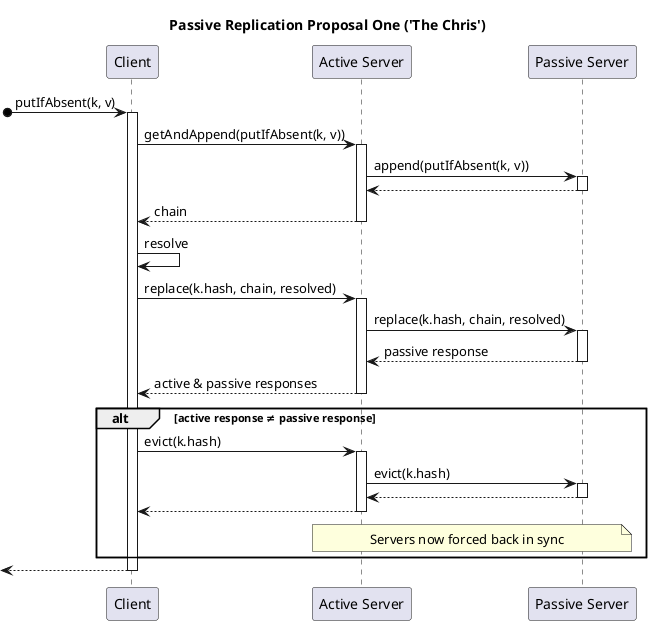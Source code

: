 @startuml

title Passive Replication Proposal One ('The Chris')
participant "Client" as C
participant "Active Server" as AS
participant "Passive Server" as PS

[o->C: putIfAbsent(k, v)
activate C
C->AS: getAndAppend(putIfAbsent(k, v))
activate AS
AS->PS: append(putIfAbsent(k, v))
activate PS
AS<--PS
deactivate PS
C<--AS: chain
deactivate AS

C->C: resolve

C->AS: replace(k.hash, chain, resolved)
activate AS
AS->PS: replace(k.hash, chain, resolved)
activate PS
AS<--PS: passive response
deactivate PS
C<--AS: active & passive responses
deactivate AS

alt active response ≠ passive response
C->AS: evict(k.hash)
activate AS
AS->PS: evict(k.hash)
activate PS
AS<--PS
deactivate PS
C<--AS
deactivate AS
note over AS, PS
Servers now forced back in sync
end note
end

[<--C:
deactivate C

@enduml
